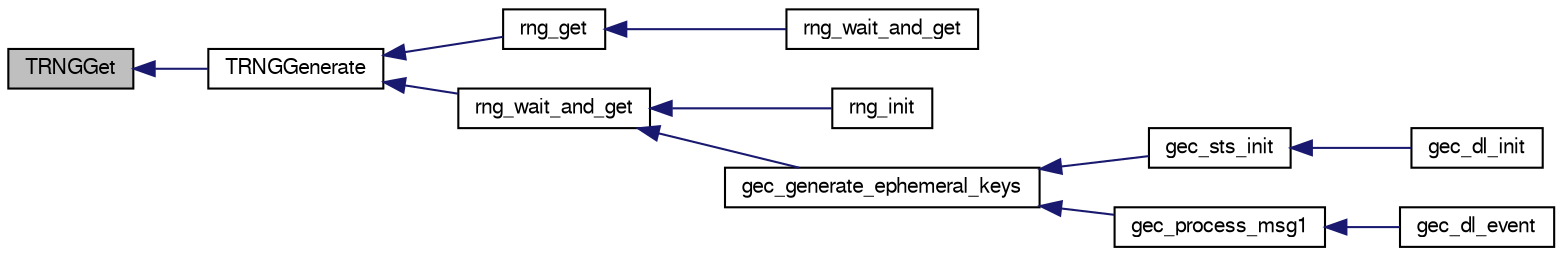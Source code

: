 digraph "TRNGGet"
{
  edge [fontname="FreeSans",fontsize="10",labelfontname="FreeSans",labelfontsize="10"];
  node [fontname="FreeSans",fontsize="10",shape=record];
  rankdir="LR";
  Node1 [label="TRNGGet",height=0.2,width=0.4,color="black", fillcolor="grey75", style="filled", fontcolor="black"];
  Node1 -> Node2 [dir="back",color="midnightblue",fontsize="10",style="solid",fontname="FreeSans"];
  Node2 [label="TRNGGenerate",height=0.2,width=0.4,color="black", fillcolor="white", style="filled",URL="$chibios_2mcu__periph_2rng__arch_8c.html#a4d9bb543e51507e70fe894b31146d131"];
  Node2 -> Node3 [dir="back",color="midnightblue",fontsize="10",style="solid",fontname="FreeSans"];
  Node3 [label="rng_get",height=0.2,width=0.4,color="black", fillcolor="white", style="filled",URL="$rng_8h.html#a44387fcb7ecd6d2f064471e3312a1c5f"];
  Node3 -> Node4 [dir="back",color="midnightblue",fontsize="10",style="solid",fontname="FreeSans"];
  Node4 [label="rng_wait_and_get",height=0.2,width=0.4,color="black", fillcolor="white", style="filled",URL="$sim_2mcu__periph_2rng__arch_8c.html#a820694eb7a21338e91e79f50a3a241ea"];
  Node2 -> Node5 [dir="back",color="midnightblue",fontsize="10",style="solid",fontname="FreeSans"];
  Node5 [label="rng_wait_and_get",height=0.2,width=0.4,color="black", fillcolor="white", style="filled",URL="$rng_8h.html#a820694eb7a21338e91e79f50a3a241ea"];
  Node5 -> Node6 [dir="back",color="midnightblue",fontsize="10",style="solid",fontname="FreeSans"];
  Node6 [label="rng_init",height=0.2,width=0.4,color="black", fillcolor="white", style="filled",URL="$stm32_2mcu__periph_2rng__arch_8c.html#ad5a3df3d0092f55f6ea54ccaa7daf3dc"];
  Node5 -> Node7 [dir="back",color="midnightblue",fontsize="10",style="solid",fontname="FreeSans"];
  Node7 [label="gec_generate_ephemeral_keys",height=0.2,width=0.4,color="black", fillcolor="white", style="filled",URL="$gec_8h.html#a7dabc3297585157dc9719ba30d72216d",tooltip="Generate private and public key pairs for future use. "];
  Node7 -> Node8 [dir="back",color="midnightblue",fontsize="10",style="solid",fontname="FreeSans"];
  Node8 [label="gec_sts_init",height=0.2,width=0.4,color="black", fillcolor="white", style="filled",URL="$gec_8h.html#a783c995c432b56912728d12f05f84db0"];
  Node8 -> Node9 [dir="back",color="midnightblue",fontsize="10",style="solid",fontname="FreeSans"];
  Node9 [label="gec_dl_init",height=0.2,width=0.4,color="black", fillcolor="white", style="filled",URL="$gec__dl_8h.html#a1b386361ab9d7dfaa9782194d065df18",tooltip="Init function. "];
  Node7 -> Node10 [dir="back",color="midnightblue",fontsize="10",style="solid",fontname="FreeSans"];
  Node10 [label="gec_process_msg1",height=0.2,width=0.4,color="black", fillcolor="white", style="filled",URL="$gec__dl_8h.html#ad4f92ea52a517934ff6b8eab95cfead5",tooltip="NOTE: for RESPONDER party only Process incoming message (expected MSG1) if the right (KEY_EXCHANGE) m..."];
  Node10 -> Node11 [dir="back",color="midnightblue",fontsize="10",style="solid",fontname="FreeSans"];
  Node11 [label="gec_dl_event",height=0.2,width=0.4,color="black", fillcolor="white", style="filled",URL="$gec__dl_8h.html#a7645c559a6c4a5f611acab677af4a579",tooltip="Datalink Event. "];
}
